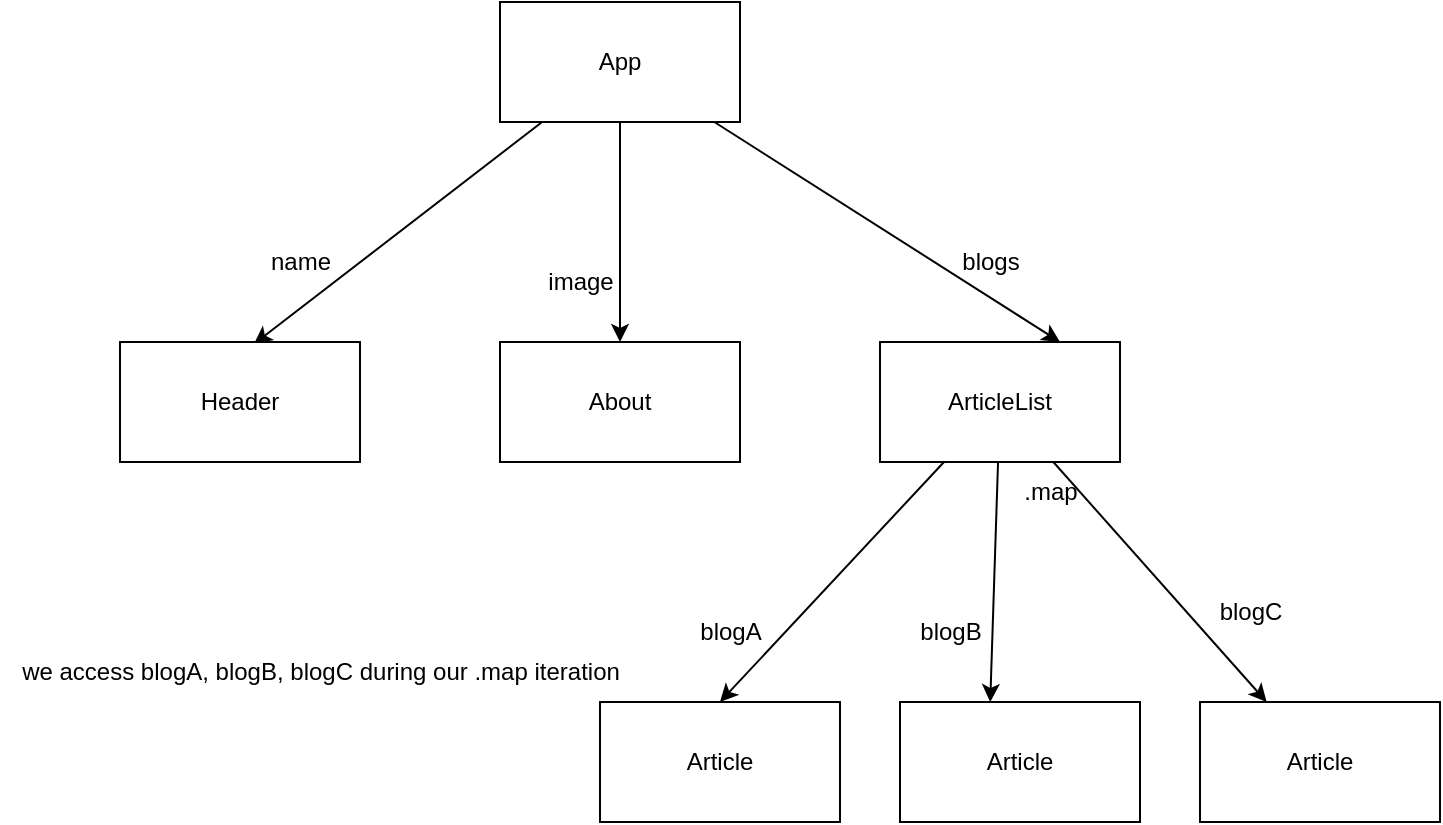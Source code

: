 <mxfile>
    <diagram id="b40xyPJONR9bq5CPOeHP" name="Page-1">
        <mxGraphModel dx="764" dy="500" grid="1" gridSize="10" guides="1" tooltips="1" connect="1" arrows="1" fold="1" page="1" pageScale="1" pageWidth="850" pageHeight="1100" math="0" shadow="0">
            <root>
                <mxCell id="0"/>
                <mxCell id="1" parent="0"/>
                <mxCell id="7" style="edgeStyle=none;html=1;entryX=0.558;entryY=0.017;entryDx=0;entryDy=0;entryPerimeter=0;" edge="1" parent="1" source="2" target="3">
                    <mxGeometry relative="1" as="geometry"/>
                </mxCell>
                <mxCell id="8" style="edgeStyle=none;html=1;entryX=0.5;entryY=0;entryDx=0;entryDy=0;" edge="1" parent="1" source="2" target="4">
                    <mxGeometry relative="1" as="geometry"/>
                </mxCell>
                <mxCell id="9" style="edgeStyle=none;html=1;entryX=0.75;entryY=0;entryDx=0;entryDy=0;" edge="1" parent="1" source="2" target="5">
                    <mxGeometry relative="1" as="geometry"/>
                </mxCell>
                <mxCell id="2" value="App" style="whiteSpace=wrap;html=1;" vertex="1" parent="1">
                    <mxGeometry x="310" y="40" width="120" height="60" as="geometry"/>
                </mxCell>
                <mxCell id="3" value="Header" style="whiteSpace=wrap;html=1;" vertex="1" parent="1">
                    <mxGeometry x="120" y="210" width="120" height="60" as="geometry"/>
                </mxCell>
                <mxCell id="4" value="About" style="whiteSpace=wrap;html=1;" vertex="1" parent="1">
                    <mxGeometry x="310" y="210" width="120" height="60" as="geometry"/>
                </mxCell>
                <mxCell id="10" style="edgeStyle=none;html=1;entryX=0.5;entryY=0;entryDx=0;entryDy=0;" edge="1" parent="1" source="5" target="6">
                    <mxGeometry relative="1" as="geometry"/>
                </mxCell>
                <mxCell id="18" style="edgeStyle=none;html=1;entryX=0.376;entryY=0;entryDx=0;entryDy=0;entryPerimeter=0;" edge="1" parent="1" source="5" target="16">
                    <mxGeometry relative="1" as="geometry"/>
                </mxCell>
                <mxCell id="19" style="edgeStyle=none;html=1;" edge="1" parent="1" source="5" target="17">
                    <mxGeometry relative="1" as="geometry"/>
                </mxCell>
                <mxCell id="5" value="ArticleList" style="whiteSpace=wrap;html=1;" vertex="1" parent="1">
                    <mxGeometry x="500" y="210" width="120" height="60" as="geometry"/>
                </mxCell>
                <mxCell id="6" value="Article" style="whiteSpace=wrap;html=1;" vertex="1" parent="1">
                    <mxGeometry x="360" y="390" width="120" height="60" as="geometry"/>
                </mxCell>
                <mxCell id="11" value="name" style="text;html=1;align=center;verticalAlign=middle;resizable=0;points=[];autosize=1;strokeColor=none;fillColor=none;" vertex="1" parent="1">
                    <mxGeometry x="185" y="155" width="50" height="30" as="geometry"/>
                </mxCell>
                <mxCell id="12" value="image" style="text;html=1;align=center;verticalAlign=middle;resizable=0;points=[];autosize=1;strokeColor=none;fillColor=none;" vertex="1" parent="1">
                    <mxGeometry x="320" y="165" width="60" height="30" as="geometry"/>
                </mxCell>
                <mxCell id="14" value="blogs" style="text;html=1;align=center;verticalAlign=middle;resizable=0;points=[];autosize=1;strokeColor=none;fillColor=none;" vertex="1" parent="1">
                    <mxGeometry x="530" y="155" width="50" height="30" as="geometry"/>
                </mxCell>
                <mxCell id="15" value="blogA" style="text;html=1;align=center;verticalAlign=middle;resizable=0;points=[];autosize=1;strokeColor=none;fillColor=none;" vertex="1" parent="1">
                    <mxGeometry x="400" y="340" width="50" height="30" as="geometry"/>
                </mxCell>
                <mxCell id="16" value="Article" style="whiteSpace=wrap;html=1;" vertex="1" parent="1">
                    <mxGeometry x="510" y="390" width="120" height="60" as="geometry"/>
                </mxCell>
                <mxCell id="17" value="Article" style="whiteSpace=wrap;html=1;" vertex="1" parent="1">
                    <mxGeometry x="660" y="390" width="120" height="60" as="geometry"/>
                </mxCell>
                <mxCell id="20" value="blogB" style="text;html=1;align=center;verticalAlign=middle;resizable=0;points=[];autosize=1;strokeColor=none;fillColor=none;" vertex="1" parent="1">
                    <mxGeometry x="510" y="340" width="50" height="30" as="geometry"/>
                </mxCell>
                <mxCell id="21" value="blogC" style="text;html=1;align=center;verticalAlign=middle;resizable=0;points=[];autosize=1;strokeColor=none;fillColor=none;" vertex="1" parent="1">
                    <mxGeometry x="660" y="330" width="50" height="30" as="geometry"/>
                </mxCell>
                <mxCell id="22" value="we access blogA, blogB, blogC during our .map iteration" style="text;html=1;align=center;verticalAlign=middle;resizable=0;points=[];autosize=1;strokeColor=none;fillColor=none;" vertex="1" parent="1">
                    <mxGeometry x="60" y="360" width="320" height="30" as="geometry"/>
                </mxCell>
                <mxCell id="23" value=".map" style="text;html=1;align=center;verticalAlign=middle;resizable=0;points=[];autosize=1;strokeColor=none;fillColor=none;" vertex="1" parent="1">
                    <mxGeometry x="560" y="270" width="50" height="30" as="geometry"/>
                </mxCell>
            </root>
        </mxGraphModel>
    </diagram>
</mxfile>